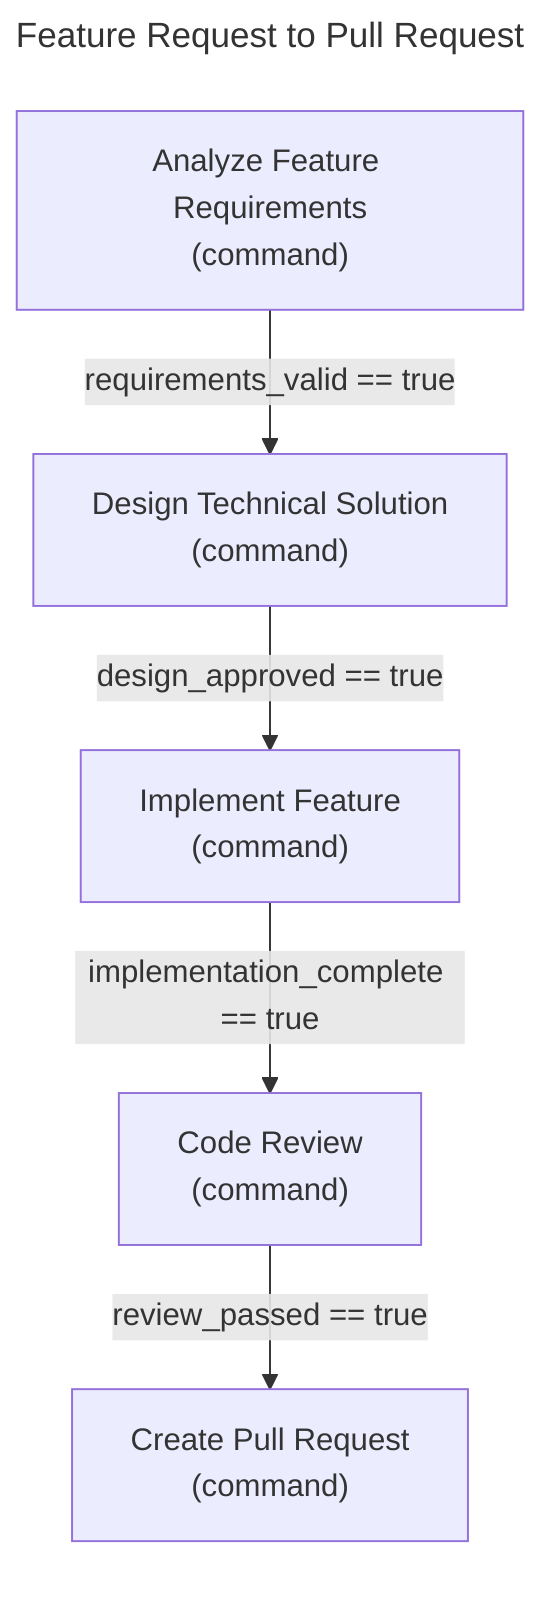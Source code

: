 ---
title: Feature Request to Pull Request
---
flowchart TD
    analyze_requirements["Analyze Feature Requirements<br/>(command)"]
    design_solution["Design Technical Solution<br/>(command)"]
    implement_feature["Implement Feature<br/>(command)"]
    code_review["Code Review<br/>(command)"]
    create_pr["Create Pull Request<br/>(command)"]

    analyze_requirements -->|requirements_valid == true| design_solution
    design_solution -->|design_approved == true| implement_feature
    implement_feature -->|implementation_complete == true| code_review
    code_review -->|review_passed == true| create_pr
